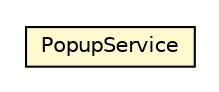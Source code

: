 #!/usr/local/bin/dot
#
# Class diagram 
# Generated by UMLGraph version R5_6-24-gf6e263 (http://www.umlgraph.org/)
#

digraph G {
	edge [fontname="Helvetica",fontsize=10,labelfontname="Helvetica",labelfontsize=10];
	node [fontname="Helvetica",fontsize=10,shape=plaintext];
	nodesep=0.25;
	ranksep=0.5;
	// org.universAAL.ucc.controller.ustore.services.PopupService
	c6489873 [label=<<table title="org.universAAL.ucc.controller.ustore.services.PopupService" border="0" cellborder="1" cellspacing="0" cellpadding="2" port="p" bgcolor="lemonChiffon" href="./PopupService.html">
		<tr><td><table border="0" cellspacing="0" cellpadding="1">
<tr><td align="center" balign="center"> PopupService </td></tr>
		</table></td></tr>
		</table>>, URL="./PopupService.html", fontname="Helvetica", fontcolor="black", fontsize=10.0];
}

